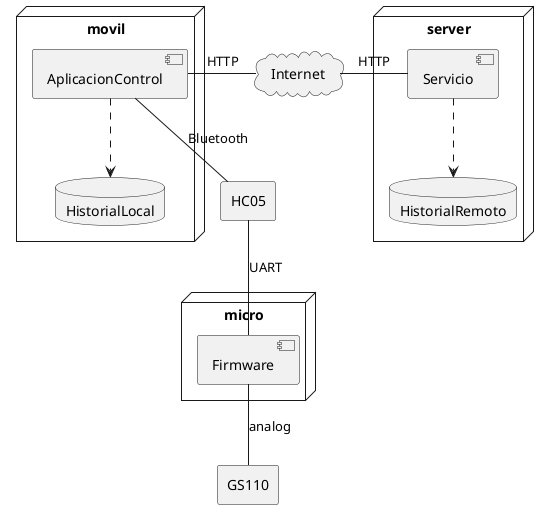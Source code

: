 @startuml
node movil {
    component AplicacionControl
    database HistorialLocal
    AplicacionControl ..> HistorialLocal
}
cloud Internet
node server {
    component Servicio
    database HistorialRemoto
    Servicio ..> HistorialRemoto
}
node micro {
    component Firmware
}
rectangle HC05
rectangle GS110
'hide GS110
AplicacionControl - Internet : HTTP
AplicacionControl -- HC05 : Bluetooth
HC05 -- Firmware : UART
Internet - Servicio : HTTP
Firmware -- GS110 : analog
@enduml